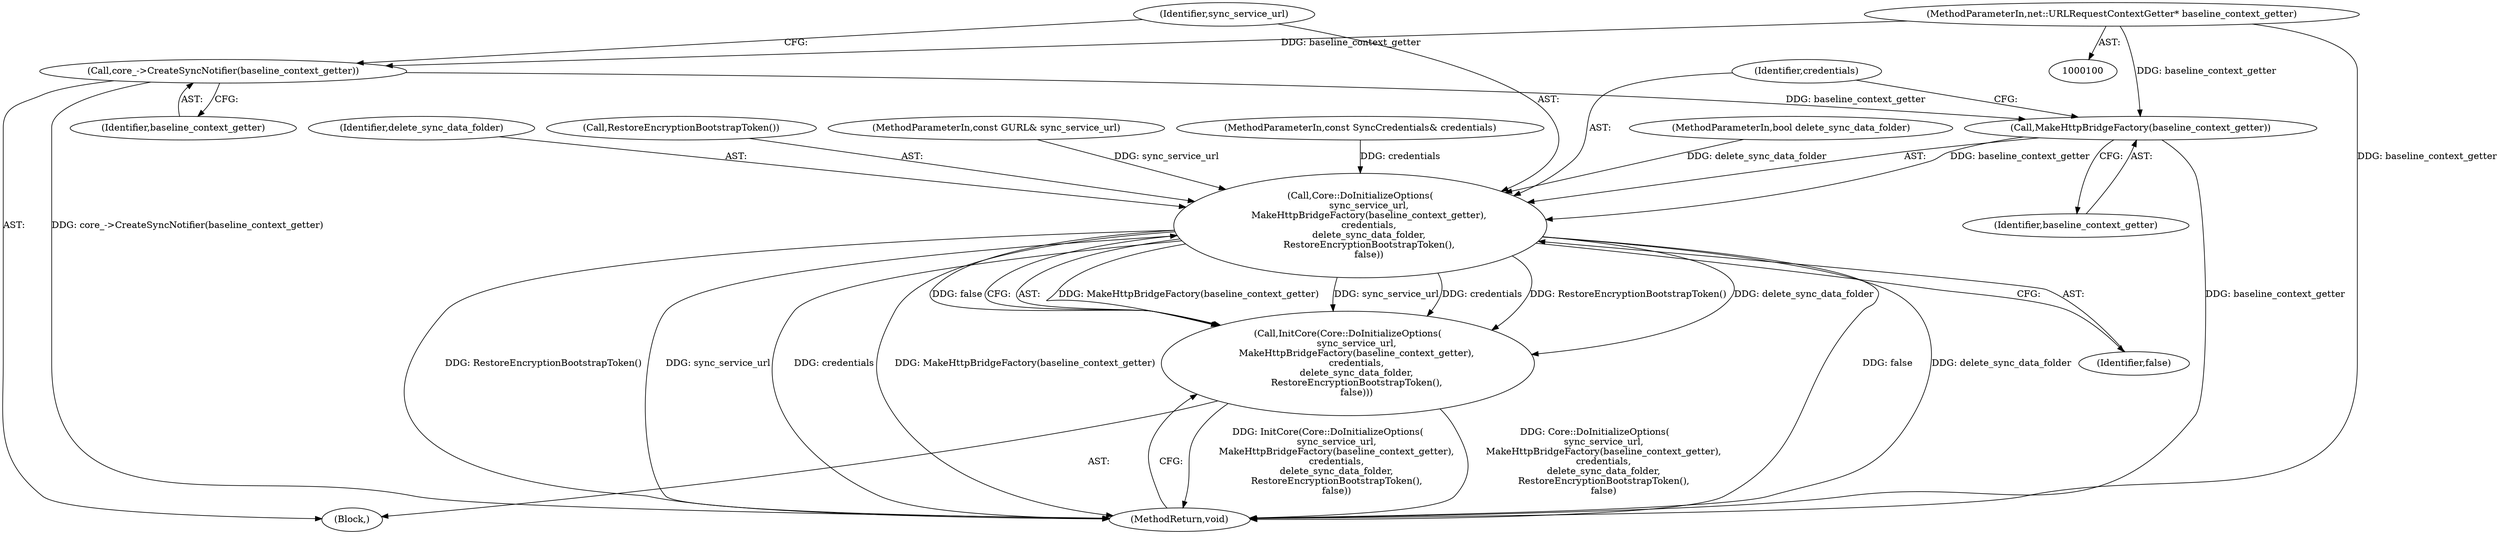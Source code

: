 digraph "0_Chrome_bf381d8a02c3d272d4dd879ac719d8993dfb5ad6_0@pointer" {
"1000217" [label="(Call,MakeHttpBridgeFactory(baseline_context_getter))"];
"1000212" [label="(Call,core_->CreateSyncNotifier(baseline_context_getter))"];
"1000104" [label="(MethodParameterIn,net::URLRequestContextGetter* baseline_context_getter)"];
"1000215" [label="(Call,Core::DoInitializeOptions(\n      sync_service_url,\n      MakeHttpBridgeFactory(baseline_context_getter),\n      credentials,\n      delete_sync_data_folder,\n      RestoreEncryptionBootstrapToken(),\n      false))"];
"1000214" [label="(Call,InitCore(Core::DoInitializeOptions(\n      sync_service_url,\n      MakeHttpBridgeFactory(baseline_context_getter),\n      credentials,\n      delete_sync_data_folder,\n      RestoreEncryptionBootstrapToken(),\n      false)))"];
"1000104" [label="(MethodParameterIn,net::URLRequestContextGetter* baseline_context_getter)"];
"1000106" [label="(MethodParameterIn,bool delete_sync_data_folder)"];
"1000214" [label="(Call,InitCore(Core::DoInitializeOptions(\n      sync_service_url,\n      MakeHttpBridgeFactory(baseline_context_getter),\n      credentials,\n      delete_sync_data_folder,\n      RestoreEncryptionBootstrapToken(),\n      false)))"];
"1000212" [label="(Call,core_->CreateSyncNotifier(baseline_context_getter))"];
"1000213" [label="(Identifier,baseline_context_getter)"];
"1000218" [label="(Identifier,baseline_context_getter)"];
"1000220" [label="(Identifier,delete_sync_data_folder)"];
"1000221" [label="(Call,RestoreEncryptionBootstrapToken())"];
"1000215" [label="(Call,Core::DoInitializeOptions(\n      sync_service_url,\n      MakeHttpBridgeFactory(baseline_context_getter),\n      credentials,\n      delete_sync_data_folder,\n      RestoreEncryptionBootstrapToken(),\n      false))"];
"1000216" [label="(Identifier,sync_service_url)"];
"1000223" [label="(MethodReturn,void)"];
"1000217" [label="(Call,MakeHttpBridgeFactory(baseline_context_getter))"];
"1000102" [label="(MethodParameterIn,const GURL& sync_service_url)"];
"1000105" [label="(MethodParameterIn,const SyncCredentials& credentials)"];
"1000107" [label="(Block,)"];
"1000219" [label="(Identifier,credentials)"];
"1000222" [label="(Identifier,false)"];
"1000217" -> "1000215"  [label="AST: "];
"1000217" -> "1000218"  [label="CFG: "];
"1000218" -> "1000217"  [label="AST: "];
"1000219" -> "1000217"  [label="CFG: "];
"1000217" -> "1000223"  [label="DDG: baseline_context_getter"];
"1000217" -> "1000215"  [label="DDG: baseline_context_getter"];
"1000212" -> "1000217"  [label="DDG: baseline_context_getter"];
"1000104" -> "1000217"  [label="DDG: baseline_context_getter"];
"1000212" -> "1000107"  [label="AST: "];
"1000212" -> "1000213"  [label="CFG: "];
"1000213" -> "1000212"  [label="AST: "];
"1000216" -> "1000212"  [label="CFG: "];
"1000212" -> "1000223"  [label="DDG: core_->CreateSyncNotifier(baseline_context_getter)"];
"1000104" -> "1000212"  [label="DDG: baseline_context_getter"];
"1000104" -> "1000100"  [label="AST: "];
"1000104" -> "1000223"  [label="DDG: baseline_context_getter"];
"1000215" -> "1000214"  [label="AST: "];
"1000215" -> "1000222"  [label="CFG: "];
"1000216" -> "1000215"  [label="AST: "];
"1000219" -> "1000215"  [label="AST: "];
"1000220" -> "1000215"  [label="AST: "];
"1000221" -> "1000215"  [label="AST: "];
"1000222" -> "1000215"  [label="AST: "];
"1000214" -> "1000215"  [label="CFG: "];
"1000215" -> "1000223"  [label="DDG: RestoreEncryptionBootstrapToken()"];
"1000215" -> "1000223"  [label="DDG: sync_service_url"];
"1000215" -> "1000223"  [label="DDG: credentials"];
"1000215" -> "1000223"  [label="DDG: MakeHttpBridgeFactory(baseline_context_getter)"];
"1000215" -> "1000223"  [label="DDG: false"];
"1000215" -> "1000223"  [label="DDG: delete_sync_data_folder"];
"1000215" -> "1000214"  [label="DDG: MakeHttpBridgeFactory(baseline_context_getter)"];
"1000215" -> "1000214"  [label="DDG: sync_service_url"];
"1000215" -> "1000214"  [label="DDG: credentials"];
"1000215" -> "1000214"  [label="DDG: RestoreEncryptionBootstrapToken()"];
"1000215" -> "1000214"  [label="DDG: delete_sync_data_folder"];
"1000215" -> "1000214"  [label="DDG: false"];
"1000102" -> "1000215"  [label="DDG: sync_service_url"];
"1000105" -> "1000215"  [label="DDG: credentials"];
"1000106" -> "1000215"  [label="DDG: delete_sync_data_folder"];
"1000214" -> "1000107"  [label="AST: "];
"1000223" -> "1000214"  [label="CFG: "];
"1000214" -> "1000223"  [label="DDG: InitCore(Core::DoInitializeOptions(\n      sync_service_url,\n      MakeHttpBridgeFactory(baseline_context_getter),\n      credentials,\n      delete_sync_data_folder,\n      RestoreEncryptionBootstrapToken(),\n      false))"];
"1000214" -> "1000223"  [label="DDG: Core::DoInitializeOptions(\n      sync_service_url,\n      MakeHttpBridgeFactory(baseline_context_getter),\n      credentials,\n      delete_sync_data_folder,\n      RestoreEncryptionBootstrapToken(),\n      false)"];
}
